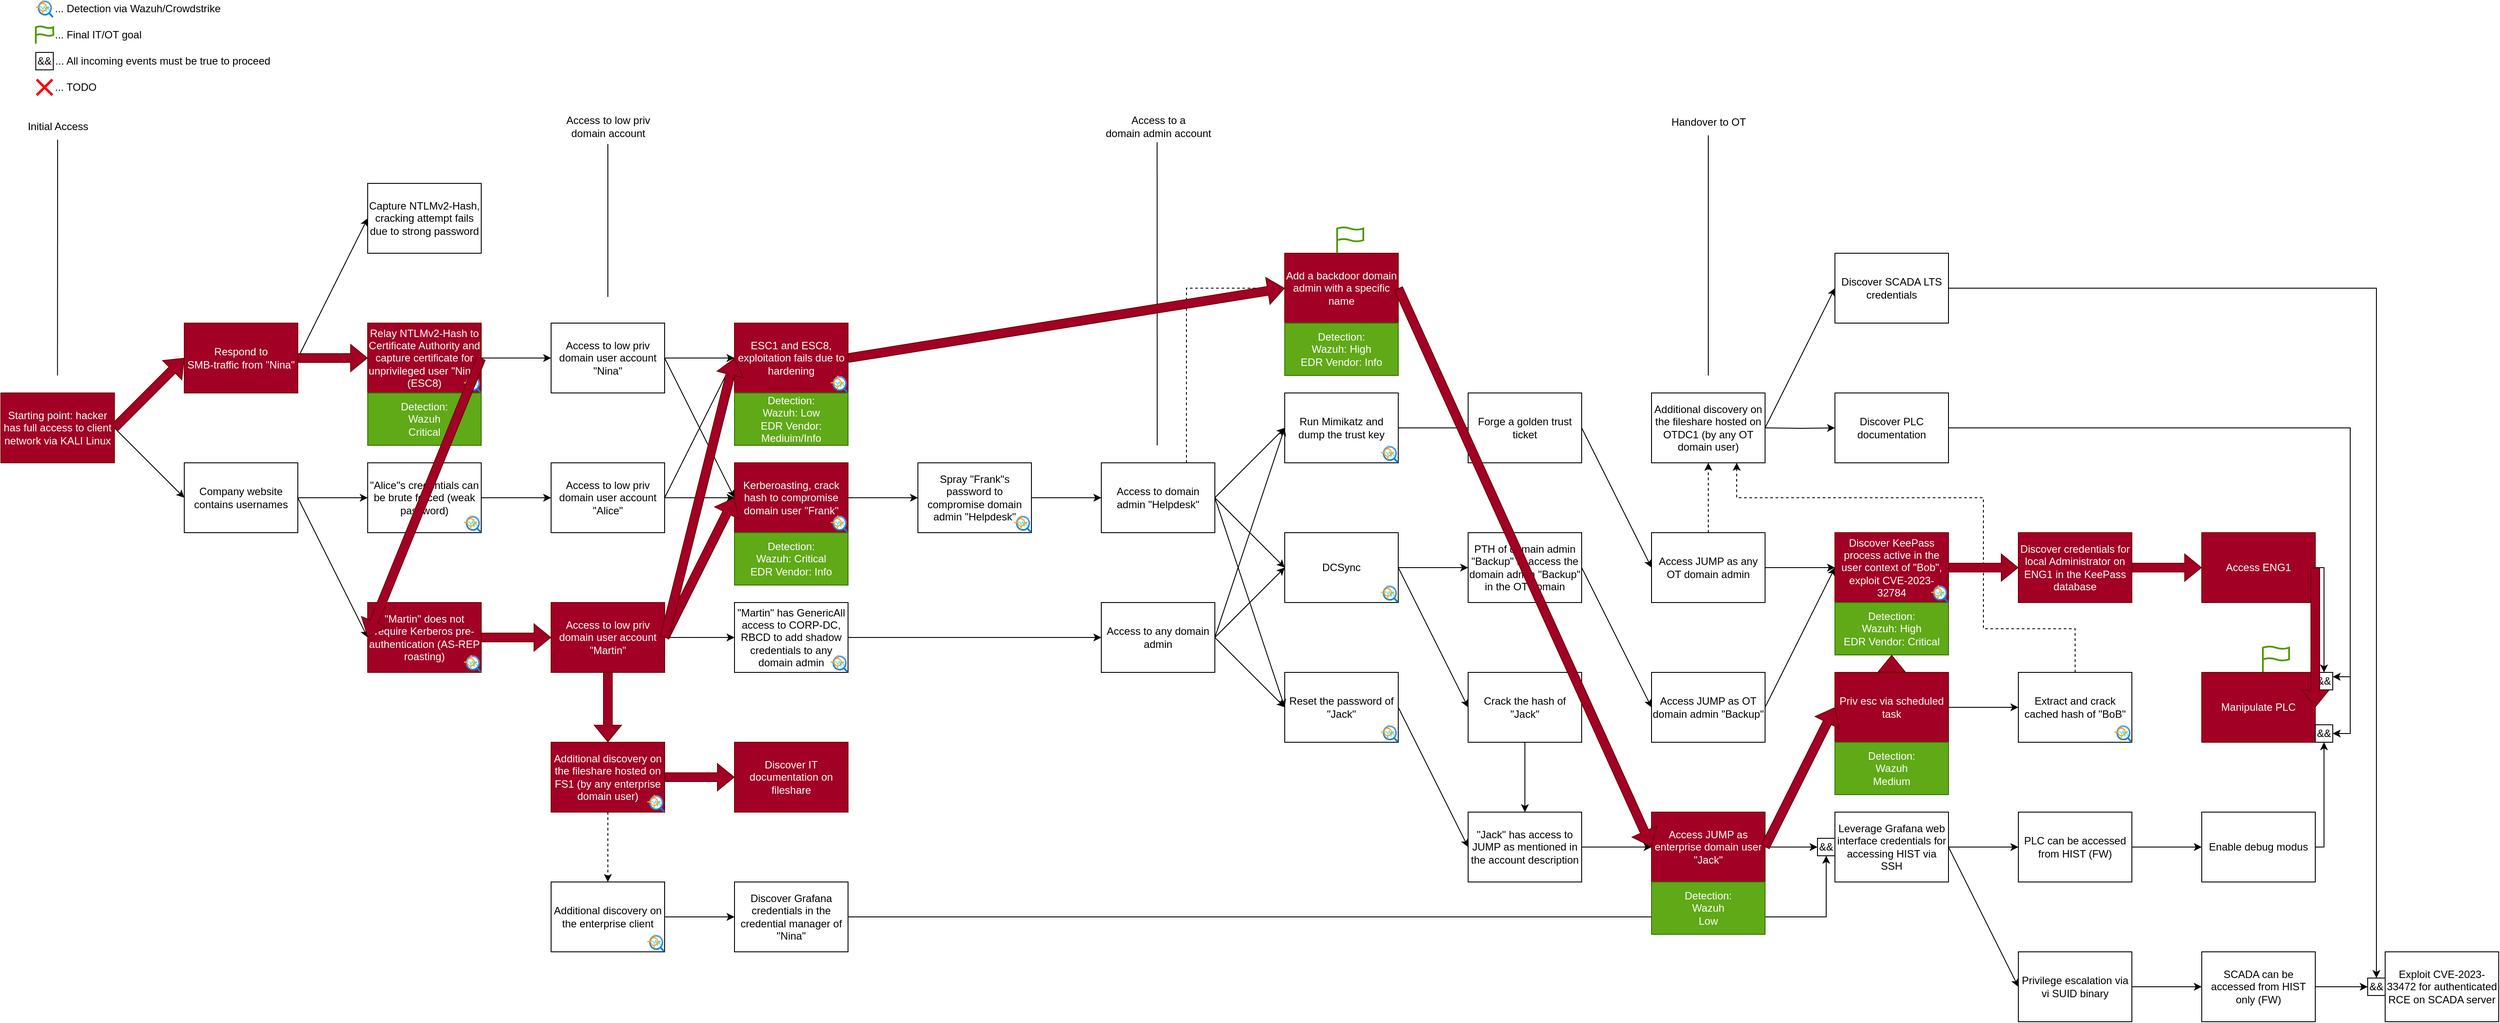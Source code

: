 <mxfile version="27.1.6">
  <diagram name="Page-1" id="JtY7PFCuWjGYH7eX_PQp">
    <mxGraphModel dx="1371" dy="1896" grid="1" gridSize="10" guides="1" tooltips="1" connect="1" arrows="1" fold="1" page="1" pageScale="1" pageWidth="850" pageHeight="1100" math="0" shadow="0">
      <root>
        <mxCell id="0" />
        <mxCell id="1" parent="0" />
        <mxCell id="Z1Lz8Go7HBzAx8jmQ4Jy-24" style="edgeStyle=orthogonalEdgeStyle;rounded=0;orthogonalLoop=1;jettySize=auto;html=1;exitX=1;exitY=0.5;exitDx=0;exitDy=0;entryX=0;entryY=0.5;entryDx=0;entryDy=0;" parent="1" source="D84TmE_rMbiOWt82x0Ym-1" target="Z1Lz8Go7HBzAx8jmQ4Jy-8" edge="1">
          <mxGeometry relative="1" as="geometry" />
        </mxCell>
        <mxCell id="D84TmE_rMbiOWt82x0Ym-1" value="Relay NTLMv2-Hash to Certificate Authority and capture certificate for unprivileged user &quot;Nina&quot; (ESC8)" style="rounded=0;whiteSpace=wrap;html=1;fillColor=#a20025;fontColor=#ffffff;strokeColor=#6F0000;" parent="1" vertex="1">
          <mxGeometry x="440" y="-690" width="130" height="80" as="geometry" />
        </mxCell>
        <mxCell id="D84TmE_rMbiOWt82x0Ym-31" style="edgeStyle=orthogonalEdgeStyle;rounded=0;orthogonalLoop=1;jettySize=auto;html=1;exitX=1;exitY=0.5;exitDx=0;exitDy=0;entryX=0;entryY=0.5;entryDx=0;entryDy=0;" parent="1" source="D84TmE_rMbiOWt82x0Ym-25" target="D84TmE_rMbiOWt82x0Ym-1" edge="1">
          <mxGeometry relative="1" as="geometry" />
        </mxCell>
        <mxCell id="D84TmE_rMbiOWt82x0Ym-54" style="rounded=0;orthogonalLoop=1;jettySize=auto;html=1;exitX=1;exitY=0.5;exitDx=0;exitDy=0;entryX=0;entryY=0.5;entryDx=0;entryDy=0;" parent="1" source="D84TmE_rMbiOWt82x0Ym-25" target="D84TmE_rMbiOWt82x0Ym-51" edge="1">
          <mxGeometry relative="1" as="geometry" />
        </mxCell>
        <mxCell id="D84TmE_rMbiOWt82x0Ym-25" value="&lt;div&gt;Respond to&lt;/div&gt;&lt;div&gt;SMB-traffic from &quot;Nina&quot;&lt;/div&gt;" style="rounded=0;whiteSpace=wrap;html=1;fillColor=#a20025;fontColor=#ffffff;strokeColor=#6F0000;" parent="1" vertex="1">
          <mxGeometry x="230" y="-690" width="130" height="80" as="geometry" />
        </mxCell>
        <mxCell id="D84TmE_rMbiOWt82x0Ym-51" value="Capture NTLMv2-Hash, cracking attempt fails due to strong password" style="rounded=0;whiteSpace=wrap;html=1;fillColor=none;" parent="1" vertex="1">
          <mxGeometry x="440" y="-850" width="130" height="80" as="geometry" />
        </mxCell>
        <mxCell id="D84TmE_rMbiOWt82x0Ym-62" style="rounded=0;orthogonalLoop=1;jettySize=auto;html=1;exitX=1;exitY=0.5;exitDx=0;exitDy=0;entryX=0;entryY=0.5;entryDx=0;entryDy=0;" parent="1" source="D84TmE_rMbiOWt82x0Ym-61" target="D84TmE_rMbiOWt82x0Ym-25" edge="1">
          <mxGeometry relative="1" as="geometry" />
        </mxCell>
        <mxCell id="Z1Lz8Go7HBzAx8jmQ4Jy-2" style="rounded=0;orthogonalLoop=1;jettySize=auto;html=1;exitX=1;exitY=0.5;exitDx=0;exitDy=0;entryX=0;entryY=0.5;entryDx=0;entryDy=0;" parent="1" source="D84TmE_rMbiOWt82x0Ym-61" target="Z1Lz8Go7HBzAx8jmQ4Jy-1" edge="1">
          <mxGeometry relative="1" as="geometry" />
        </mxCell>
        <mxCell id="D84TmE_rMbiOWt82x0Ym-61" value="Starting point: hacker has full access to client network via KALI Linux" style="rounded=0;whiteSpace=wrap;html=1;fillColor=#a20025;fontColor=#ffffff;strokeColor=#6F0000;" parent="1" vertex="1">
          <mxGeometry x="20" y="-610" width="130" height="80" as="geometry" />
        </mxCell>
        <mxCell id="D84TmE_rMbiOWt82x0Ym-65" value="... Detection via Wazuh/Crowdstrike" style="image;aspect=fixed;html=1;points=[];align=left;fontSize=12;image=img/lib/azure2/ai_machine_learning/Anomaly_Detector.svg;labelPosition=right;verticalLabelPosition=middle;verticalAlign=middle;" parent="1" vertex="1">
          <mxGeometry x="60" y="-1060" width="20" height="20" as="geometry" />
        </mxCell>
        <mxCell id="D84TmE_rMbiOWt82x0Ym-68" value="" style="image;aspect=fixed;html=1;points=[];align=center;fontSize=12;image=img/lib/azure2/ai_machine_learning/Anomaly_Detector.svg;" parent="1" vertex="1">
          <mxGeometry x="550" y="-630" width="20" height="20" as="geometry" />
        </mxCell>
        <mxCell id="Z1Lz8Go7HBzAx8jmQ4Jy-4" style="edgeStyle=orthogonalEdgeStyle;rounded=0;orthogonalLoop=1;jettySize=auto;html=1;exitX=1;exitY=0.5;exitDx=0;exitDy=0;" parent="1" source="Z1Lz8Go7HBzAx8jmQ4Jy-1" target="Z1Lz8Go7HBzAx8jmQ4Jy-3" edge="1">
          <mxGeometry relative="1" as="geometry" />
        </mxCell>
        <mxCell id="mSC2MxoGp9LhpinpzcPq-2" style="rounded=0;orthogonalLoop=1;jettySize=auto;html=1;exitX=1;exitY=0.5;exitDx=0;exitDy=0;entryX=0;entryY=0.5;entryDx=0;entryDy=0;" parent="1" source="Z1Lz8Go7HBzAx8jmQ4Jy-1" target="mSC2MxoGp9LhpinpzcPq-1" edge="1">
          <mxGeometry relative="1" as="geometry" />
        </mxCell>
        <mxCell id="Z1Lz8Go7HBzAx8jmQ4Jy-1" value="Company website contains usernames" style="rounded=0;whiteSpace=wrap;html=1;fillColor=none;" parent="1" vertex="1">
          <mxGeometry x="230" y="-530" width="130" height="80" as="geometry" />
        </mxCell>
        <mxCell id="Z1Lz8Go7HBzAx8jmQ4Jy-25" style="edgeStyle=orthogonalEdgeStyle;rounded=0;orthogonalLoop=1;jettySize=auto;html=1;exitX=1;exitY=0.5;exitDx=0;exitDy=0;entryX=0;entryY=0.5;entryDx=0;entryDy=0;" parent="1" source="Z1Lz8Go7HBzAx8jmQ4Jy-3" target="Z1Lz8Go7HBzAx8jmQ4Jy-19" edge="1">
          <mxGeometry relative="1" as="geometry" />
        </mxCell>
        <mxCell id="Z1Lz8Go7HBzAx8jmQ4Jy-3" value="&quot;Alice&quot;s credentials can be brute forced (weak password)" style="rounded=0;whiteSpace=wrap;html=1;fillColor=none;" parent="1" vertex="1">
          <mxGeometry x="440" y="-530" width="130" height="80" as="geometry" />
        </mxCell>
        <mxCell id="Z1Lz8Go7HBzAx8jmQ4Jy-7" value="" style="image;aspect=fixed;html=1;points=[];align=center;fontSize=12;image=img/lib/azure2/ai_machine_learning/Anomaly_Detector.svg;" parent="1" vertex="1">
          <mxGeometry x="550" y="-470" width="20" height="20" as="geometry" />
        </mxCell>
        <mxCell id="mSC2MxoGp9LhpinpzcPq-48" style="rounded=0;orthogonalLoop=1;jettySize=auto;html=1;exitX=1;exitY=0.5;exitDx=0;exitDy=0;entryX=0;entryY=0.5;entryDx=0;entryDy=0;" parent="1" source="Z1Lz8Go7HBzAx8jmQ4Jy-8" target="Z1Lz8Go7HBzAx8jmQ4Jy-36" edge="1">
          <mxGeometry relative="1" as="geometry" />
        </mxCell>
        <mxCell id="mSC2MxoGp9LhpinpzcPq-51" style="rounded=0;orthogonalLoop=1;jettySize=auto;html=1;exitX=1;exitY=0.5;exitDx=0;exitDy=0;entryX=0;entryY=0.5;entryDx=0;entryDy=0;" parent="1" source="Z1Lz8Go7HBzAx8jmQ4Jy-8" target="Z1Lz8Go7HBzAx8jmQ4Jy-42" edge="1">
          <mxGeometry relative="1" as="geometry" />
        </mxCell>
        <mxCell id="Z1Lz8Go7HBzAx8jmQ4Jy-8" value="&lt;div&gt;Access to low priv domain user account&lt;/div&gt;&lt;div&gt;&quot;Nina&quot;&lt;br&gt;&lt;/div&gt;" style="rounded=0;whiteSpace=wrap;html=1;fillColor=none;" parent="1" vertex="1">
          <mxGeometry x="650" y="-690" width="130" height="80" as="geometry" />
        </mxCell>
        <mxCell id="Z1Lz8Go7HBzAx8jmQ4Jy-11" value="" style="endArrow=none;html=1;rounded=0;" parent="1" target="Z1Lz8Go7HBzAx8jmQ4Jy-71" edge="1">
          <mxGeometry width="50" height="50" relative="1" as="geometry">
            <mxPoint x="84.84" y="-630" as="sourcePoint" />
            <mxPoint x="84.44" y="-880" as="targetPoint" />
          </mxGeometry>
        </mxCell>
        <mxCell id="mSC2MxoGp9LhpinpzcPq-49" style="rounded=0;orthogonalLoop=1;jettySize=auto;html=1;exitX=1;exitY=0.5;exitDx=0;exitDy=0;entryX=0;entryY=0.5;entryDx=0;entryDy=0;" parent="1" source="Z1Lz8Go7HBzAx8jmQ4Jy-19" target="Z1Lz8Go7HBzAx8jmQ4Jy-36" edge="1">
          <mxGeometry relative="1" as="geometry" />
        </mxCell>
        <mxCell id="mSC2MxoGp9LhpinpzcPq-53" style="rounded=0;orthogonalLoop=1;jettySize=auto;html=1;exitX=1;exitY=0.5;exitDx=0;exitDy=0;entryX=0;entryY=0.5;entryDx=0;entryDy=0;" parent="1" source="Z1Lz8Go7HBzAx8jmQ4Jy-19" target="Z1Lz8Go7HBzAx8jmQ4Jy-42" edge="1">
          <mxGeometry relative="1" as="geometry" />
        </mxCell>
        <mxCell id="Z1Lz8Go7HBzAx8jmQ4Jy-19" value="&lt;div&gt;Access to low priv domain user account&lt;/div&gt;&lt;div&gt;&quot;Alice&quot;&lt;br&gt;&lt;/div&gt;" style="rounded=0;whiteSpace=wrap;html=1;fillColor=none;" parent="1" vertex="1">
          <mxGeometry x="650" y="-530" width="130" height="80" as="geometry" />
        </mxCell>
        <mxCell id="mSC2MxoGp9LhpinpzcPq-30" style="edgeStyle=orthogonalEdgeStyle;rounded=0;orthogonalLoop=1;jettySize=auto;html=1;exitX=1;exitY=0.5;exitDx=0;exitDy=0;entryX=0;entryY=0.5;entryDx=0;entryDy=0;" parent="1" source="Z1Lz8Go7HBzAx8jmQ4Jy-26" target="mSC2MxoGp9LhpinpzcPq-29" edge="1">
          <mxGeometry relative="1" as="geometry" />
        </mxCell>
        <mxCell id="Z1Lz8Go7HBzAx8jmQ4Jy-26" value="&lt;div&gt;&quot;Martin&quot; has GenericAll access to CORP-DC, RBCD to add shadow credentials to any domain admin&lt;br&gt;&lt;/div&gt;" style="rounded=0;whiteSpace=wrap;html=1;fillColor=none;" parent="1" vertex="1">
          <mxGeometry x="860" y="-370" width="130" height="80" as="geometry" />
        </mxCell>
        <mxCell id="mSC2MxoGp9LhpinpzcPq-14" style="edgeStyle=orthogonalEdgeStyle;rounded=0;orthogonalLoop=1;jettySize=auto;html=1;exitX=1;exitY=0.5;exitDx=0;exitDy=0;entryX=0;entryY=0.5;entryDx=0;entryDy=0;" parent="1" source="Z1Lz8Go7HBzAx8jmQ4Jy-36" target="mSC2MxoGp9LhpinpzcPq-10" edge="1">
          <mxGeometry relative="1" as="geometry" />
        </mxCell>
        <mxCell id="Z1Lz8Go7HBzAx8jmQ4Jy-36" value="Kerberoasting, crack hash to compromise domain user &quot;Frank&quot;" style="rounded=0;whiteSpace=wrap;html=1;fillColor=#a20025;fontColor=#ffffff;strokeColor=#6F0000;" parent="1" vertex="1">
          <mxGeometry x="860" y="-530" width="130" height="80" as="geometry" />
        </mxCell>
        <mxCell id="Z1Lz8Go7HBzAx8jmQ4Jy-37" value="" style="image;aspect=fixed;html=1;points=[];align=center;fontSize=12;image=img/lib/azure2/ai_machine_learning/Anomaly_Detector.svg;" parent="1" vertex="1">
          <mxGeometry x="970" y="-470" width="20" height="20" as="geometry" />
        </mxCell>
        <mxCell id="Z1Lz8Go7HBzAx8jmQ4Jy-42" value="&lt;div&gt;ESC1 and ESC8,&lt;/div&gt;&lt;div&gt;exploitation fails due to hardening&lt;/div&gt;" style="rounded=0;whiteSpace=wrap;html=1;fillColor=#a20025;fontColor=#ffffff;strokeColor=#6F0000;" parent="1" vertex="1">
          <mxGeometry x="860" y="-690" width="130" height="80" as="geometry" />
        </mxCell>
        <mxCell id="Z1Lz8Go7HBzAx8jmQ4Jy-45" value="" style="image;aspect=fixed;html=1;points=[];align=center;fontSize=12;image=img/lib/azure2/ai_machine_learning/Anomaly_Detector.svg;" parent="1" vertex="1">
          <mxGeometry x="970" y="-630" width="20" height="20" as="geometry" />
        </mxCell>
        <mxCell id="Z1Lz8Go7HBzAx8jmQ4Jy-71" value="Initial Access" style="text;html=1;align=center;verticalAlign=middle;resizable=0;points=[];autosize=1;strokeColor=none;fillColor=none;" parent="1" vertex="1">
          <mxGeometry x="35" y="-930" width="100" height="30" as="geometry" />
        </mxCell>
        <mxCell id="Z1Lz8Go7HBzAx8jmQ4Jy-72" value="&lt;div&gt;Access to low priv&lt;/div&gt;&lt;div&gt;domain account&lt;/div&gt;" style="text;html=1;align=center;verticalAlign=middle;resizable=0;points=[];autosize=1;strokeColor=none;fillColor=none;" parent="1" vertex="1">
          <mxGeometry x="655" y="-935" width="120" height="40" as="geometry" />
        </mxCell>
        <mxCell id="Z1Lz8Go7HBzAx8jmQ4Jy-74" value="" style="endArrow=none;html=1;rounded=0;" parent="1" target="Z1Lz8Go7HBzAx8jmQ4Jy-72" edge="1">
          <mxGeometry width="50" height="50" relative="1" as="geometry">
            <mxPoint x="715" y="-720" as="sourcePoint" />
            <mxPoint x="714.6" y="-880" as="targetPoint" />
          </mxGeometry>
        </mxCell>
        <mxCell id="mSC2MxoGp9LhpinpzcPq-9" style="edgeStyle=orthogonalEdgeStyle;rounded=0;orthogonalLoop=1;jettySize=auto;html=1;exitX=1;exitY=0.5;exitDx=0;exitDy=0;" parent="1" source="mSC2MxoGp9LhpinpzcPq-1" target="mSC2MxoGp9LhpinpzcPq-8" edge="1">
          <mxGeometry relative="1" as="geometry" />
        </mxCell>
        <mxCell id="mSC2MxoGp9LhpinpzcPq-1" value="&quot;Martin&quot; does not require Kerberos pre-authentication (AS-REP roasting)" style="rounded=0;whiteSpace=wrap;html=1;fillColor=#a20025;fontColor=#ffffff;strokeColor=#6F0000;" parent="1" vertex="1">
          <mxGeometry x="440" y="-370" width="130" height="80" as="geometry" />
        </mxCell>
        <mxCell id="mSC2MxoGp9LhpinpzcPq-6" value="... TODO" style="shape=mxgraph.mockup.markup.redX;fillColor=#ff0000;html=1;shadow=0;strokeColor=none;labelPosition=right;verticalLabelPosition=middle;align=left;verticalAlign=middle;" parent="1" vertex="1">
          <mxGeometry x="60" y="-970" width="20" height="20" as="geometry" />
        </mxCell>
        <mxCell id="mSC2MxoGp9LhpinpzcPq-50" style="rounded=0;orthogonalLoop=1;jettySize=auto;html=1;exitX=1;exitY=0.5;exitDx=0;exitDy=0;entryX=0;entryY=0.5;entryDx=0;entryDy=0;" parent="1" source="mSC2MxoGp9LhpinpzcPq-8" target="Z1Lz8Go7HBzAx8jmQ4Jy-36" edge="1">
          <mxGeometry relative="1" as="geometry" />
        </mxCell>
        <mxCell id="mSC2MxoGp9LhpinpzcPq-54" style="rounded=0;orthogonalLoop=1;jettySize=auto;html=1;exitX=1;exitY=0.5;exitDx=0;exitDy=0;entryX=0;entryY=0.5;entryDx=0;entryDy=0;" parent="1" source="mSC2MxoGp9LhpinpzcPq-8" target="Z1Lz8Go7HBzAx8jmQ4Jy-42" edge="1">
          <mxGeometry relative="1" as="geometry" />
        </mxCell>
        <mxCell id="mSC2MxoGp9LhpinpzcPq-64" style="rounded=0;orthogonalLoop=1;jettySize=auto;html=1;exitX=1;exitY=0.5;exitDx=0;exitDy=0;entryX=0;entryY=0.5;entryDx=0;entryDy=0;" parent="1" source="mSC2MxoGp9LhpinpzcPq-8" target="Z1Lz8Go7HBzAx8jmQ4Jy-26" edge="1">
          <mxGeometry relative="1" as="geometry" />
        </mxCell>
        <mxCell id="mSC2MxoGp9LhpinpzcPq-70" style="edgeStyle=orthogonalEdgeStyle;rounded=0;orthogonalLoop=1;jettySize=auto;html=1;exitX=0.5;exitY=1;exitDx=0;exitDy=0;entryX=0.5;entryY=0;entryDx=0;entryDy=0;dashed=1;" parent="1" source="mSC2MxoGp9LhpinpzcPq-8" target="mSC2MxoGp9LhpinpzcPq-67" edge="1">
          <mxGeometry relative="1" as="geometry" />
        </mxCell>
        <mxCell id="mSC2MxoGp9LhpinpzcPq-8" value="&lt;div&gt;Access to low priv domain user account&lt;/div&gt;&lt;div&gt;&quot;Martin&quot;&lt;br&gt;&lt;/div&gt;" style="rounded=0;whiteSpace=wrap;html=1;fillColor=#a20025;fontColor=#ffffff;strokeColor=#6F0000;" parent="1" vertex="1">
          <mxGeometry x="650" y="-370" width="130" height="80" as="geometry" />
        </mxCell>
        <mxCell id="mSC2MxoGp9LhpinpzcPq-139" style="edgeStyle=orthogonalEdgeStyle;rounded=0;orthogonalLoop=1;jettySize=auto;html=1;exitX=1;exitY=0.5;exitDx=0;exitDy=0;entryX=0;entryY=0.5;entryDx=0;entryDy=0;" parent="1" source="mSC2MxoGp9LhpinpzcPq-10" target="mSC2MxoGp9LhpinpzcPq-23" edge="1">
          <mxGeometry relative="1" as="geometry" />
        </mxCell>
        <mxCell id="mSC2MxoGp9LhpinpzcPq-10" value="Spray &quot;Frank&quot;s password to compromise domain admin &quot;Helpdesk&quot;" style="rounded=0;whiteSpace=wrap;html=1;fillColor=none;" parent="1" vertex="1">
          <mxGeometry x="1070" y="-530" width="130" height="80" as="geometry" />
        </mxCell>
        <mxCell id="mSC2MxoGp9LhpinpzcPq-19" value="" style="image;aspect=fixed;html=1;points=[];align=center;fontSize=12;image=img/lib/azure2/ai_machine_learning/Anomaly_Detector.svg;" parent="1" vertex="1">
          <mxGeometry x="550" y="-310" width="20" height="20" as="geometry" />
        </mxCell>
        <mxCell id="mSC2MxoGp9LhpinpzcPq-78" style="rounded=0;orthogonalLoop=1;jettySize=auto;html=1;exitX=1;exitY=0.5;exitDx=0;exitDy=0;entryX=0;entryY=0.5;entryDx=0;entryDy=0;" parent="1" source="mSC2MxoGp9LhpinpzcPq-23" target="mSC2MxoGp9LhpinpzcPq-74" edge="1">
          <mxGeometry relative="1" as="geometry" />
        </mxCell>
        <mxCell id="mSC2MxoGp9LhpinpzcPq-84" style="rounded=0;orthogonalLoop=1;jettySize=auto;html=1;exitX=1;exitY=0.5;exitDx=0;exitDy=0;entryX=0;entryY=0.5;entryDx=0;entryDy=0;" parent="1" source="mSC2MxoGp9LhpinpzcPq-23" target="mSC2MxoGp9LhpinpzcPq-82" edge="1">
          <mxGeometry relative="1" as="geometry" />
        </mxCell>
        <mxCell id="hMp5thGQvHkygzWlozYT-9" style="rounded=0;orthogonalLoop=1;jettySize=auto;html=1;exitX=1;exitY=0.5;exitDx=0;exitDy=0;entryX=0;entryY=0.5;entryDx=0;entryDy=0;" parent="1" source="mSC2MxoGp9LhpinpzcPq-23" target="hMp5thGQvHkygzWlozYT-6" edge="1">
          <mxGeometry relative="1" as="geometry" />
        </mxCell>
        <mxCell id="hMp5thGQvHkygzWlozYT-17" style="edgeStyle=orthogonalEdgeStyle;rounded=0;orthogonalLoop=1;jettySize=auto;html=1;exitX=0.75;exitY=0;exitDx=0;exitDy=0;entryX=0;entryY=0.5;entryDx=0;entryDy=0;dashed=1;" parent="1" source="mSC2MxoGp9LhpinpzcPq-23" target="hMp5thGQvHkygzWlozYT-15" edge="1">
          <mxGeometry relative="1" as="geometry" />
        </mxCell>
        <mxCell id="mSC2MxoGp9LhpinpzcPq-23" value="Access to domain admin &quot;Helpdesk&quot;" style="rounded=0;whiteSpace=wrap;html=1;fillColor=none;" parent="1" vertex="1">
          <mxGeometry x="1280" y="-530" width="130" height="80" as="geometry" />
        </mxCell>
        <mxCell id="mSC2MxoGp9LhpinpzcPq-81" style="rounded=0;orthogonalLoop=1;jettySize=auto;html=1;exitX=1;exitY=0.5;exitDx=0;exitDy=0;entryX=0;entryY=0.5;entryDx=0;entryDy=0;" parent="1" source="mSC2MxoGp9LhpinpzcPq-29" target="mSC2MxoGp9LhpinpzcPq-74" edge="1">
          <mxGeometry relative="1" as="geometry" />
        </mxCell>
        <mxCell id="mSC2MxoGp9LhpinpzcPq-85" style="rounded=0;orthogonalLoop=1;jettySize=auto;html=1;exitX=1;exitY=0.5;exitDx=0;exitDy=0;entryX=0;entryY=0.5;entryDx=0;entryDy=0;" parent="1" source="mSC2MxoGp9LhpinpzcPq-29" target="mSC2MxoGp9LhpinpzcPq-82" edge="1">
          <mxGeometry relative="1" as="geometry" />
        </mxCell>
        <mxCell id="hMp5thGQvHkygzWlozYT-8" style="rounded=0;orthogonalLoop=1;jettySize=auto;html=1;exitX=1;exitY=0.5;exitDx=0;exitDy=0;entryX=0;entryY=0.5;entryDx=0;entryDy=0;" parent="1" source="mSC2MxoGp9LhpinpzcPq-29" target="hMp5thGQvHkygzWlozYT-6" edge="1">
          <mxGeometry relative="1" as="geometry" />
        </mxCell>
        <mxCell id="mSC2MxoGp9LhpinpzcPq-29" value="Access to any domain admin" style="rounded=0;whiteSpace=wrap;html=1;fillColor=none;" parent="1" vertex="1">
          <mxGeometry x="1280" y="-370" width="130" height="80" as="geometry" />
        </mxCell>
        <mxCell id="mSC2MxoGp9LhpinpzcPq-31" value="&lt;div&gt;Access to a&lt;/div&gt;&lt;div&gt;domain admin account&lt;/div&gt;" style="text;html=1;align=center;verticalAlign=middle;resizable=0;points=[];autosize=1;strokeColor=none;fillColor=none;" parent="1" vertex="1">
          <mxGeometry x="1275" y="-935" width="140" height="40" as="geometry" />
        </mxCell>
        <mxCell id="mSC2MxoGp9LhpinpzcPq-32" value="" style="endArrow=none;html=1;rounded=0;entryX=0.492;entryY=0.946;entryDx=0;entryDy=0;entryPerimeter=0;" parent="1" target="mSC2MxoGp9LhpinpzcPq-31" edge="1">
          <mxGeometry width="50" height="50" relative="1" as="geometry">
            <mxPoint x="1344" y="-550" as="sourcePoint" />
            <mxPoint x="1344.6" y="-865" as="targetPoint" />
          </mxGeometry>
        </mxCell>
        <mxCell id="mSC2MxoGp9LhpinpzcPq-39" value="Discover IT documentation on fileshare" style="rounded=0;whiteSpace=wrap;html=1;fillColor=#a20025;fontColor=#ffffff;strokeColor=#6F0000;" parent="1" vertex="1">
          <mxGeometry x="860" y="-210" width="130" height="80" as="geometry" />
        </mxCell>
        <mxCell id="mSC2MxoGp9LhpinpzcPq-147" style="rounded=0;orthogonalLoop=1;jettySize=auto;html=1;exitX=1;exitY=0.5;exitDx=0;exitDy=0;entryX=0;entryY=0.5;entryDx=0;entryDy=0;" parent="1" source="mSC2MxoGp9LhpinpzcPq-67" target="mSC2MxoGp9LhpinpzcPq-39" edge="1">
          <mxGeometry relative="1" as="geometry" />
        </mxCell>
        <mxCell id="BWPq71a4Ht5vCcKjZ0YK-4" style="edgeStyle=orthogonalEdgeStyle;rounded=0;orthogonalLoop=1;jettySize=auto;html=1;exitX=0.5;exitY=1;exitDx=0;exitDy=0;entryX=0.5;entryY=0;entryDx=0;entryDy=0;dashed=1;" parent="1" source="mSC2MxoGp9LhpinpzcPq-67" target="BWPq71a4Ht5vCcKjZ0YK-2" edge="1">
          <mxGeometry relative="1" as="geometry" />
        </mxCell>
        <mxCell id="mSC2MxoGp9LhpinpzcPq-67" value="Additional discovery on the fileshare hosted on FS1 (by any enterprise domain user)" style="rounded=0;whiteSpace=wrap;html=1;fillColor=#a20025;fontColor=#ffffff;strokeColor=#6F0000;" parent="1" vertex="1">
          <mxGeometry x="650" y="-210" width="130" height="80" as="geometry" />
        </mxCell>
        <mxCell id="mSC2MxoGp9LhpinpzcPq-87" style="rounded=0;orthogonalLoop=1;jettySize=auto;html=1;exitX=1;exitY=0.5;exitDx=0;exitDy=0;entryX=0;entryY=0.5;entryDx=0;entryDy=0;" parent="1" source="mSC2MxoGp9LhpinpzcPq-74" target="mSC2MxoGp9LhpinpzcPq-86" edge="1">
          <mxGeometry relative="1" as="geometry" />
        </mxCell>
        <mxCell id="qUbnXrWqhDtKxV-uBRoz-9" style="rounded=0;orthogonalLoop=1;jettySize=auto;html=1;exitX=1;exitY=0.5;exitDx=0;exitDy=0;entryX=0;entryY=0.5;entryDx=0;entryDy=0;" parent="1" source="mSC2MxoGp9LhpinpzcPq-74" target="mSC2MxoGp9LhpinpzcPq-75" edge="1">
          <mxGeometry relative="1" as="geometry" />
        </mxCell>
        <mxCell id="mSC2MxoGp9LhpinpzcPq-74" value="DCSync" style="rounded=0;whiteSpace=wrap;html=1;fillColor=none;" parent="1" vertex="1">
          <mxGeometry x="1490" y="-450" width="130" height="80" as="geometry" />
        </mxCell>
        <mxCell id="MbkOXQBuggr2-LnzlaLT-41" style="edgeStyle=orthogonalEdgeStyle;rounded=0;orthogonalLoop=1;jettySize=auto;html=1;exitX=0.5;exitY=1;exitDx=0;exitDy=0;" parent="1" source="mSC2MxoGp9LhpinpzcPq-75" target="mSC2MxoGp9LhpinpzcPq-96" edge="1">
          <mxGeometry relative="1" as="geometry" />
        </mxCell>
        <mxCell id="mSC2MxoGp9LhpinpzcPq-75" value="Crack the hash of &quot;Jack&quot;" style="rounded=0;whiteSpace=wrap;html=1;fillColor=none;" parent="1" vertex="1">
          <mxGeometry x="1700" y="-290" width="130" height="80" as="geometry" />
        </mxCell>
        <mxCell id="qUbnXrWqhDtKxV-uBRoz-36" style="rounded=0;orthogonalLoop=1;jettySize=auto;html=1;exitX=1;exitY=0.5;exitDx=0;exitDy=0;entryX=0;entryY=0.5;entryDx=0;entryDy=0;" parent="1" source="mSC2MxoGp9LhpinpzcPq-82" target="mSC2MxoGp9LhpinpzcPq-96" edge="1">
          <mxGeometry relative="1" as="geometry" />
        </mxCell>
        <mxCell id="mSC2MxoGp9LhpinpzcPq-82" value="Reset the password of &quot;Jack&quot;" style="rounded=0;whiteSpace=wrap;html=1;fillColor=none;" parent="1" vertex="1">
          <mxGeometry x="1490" y="-290" width="130" height="80" as="geometry" />
        </mxCell>
        <mxCell id="qUbnXrWqhDtKxV-uBRoz-46" style="rounded=0;orthogonalLoop=1;jettySize=auto;html=1;exitX=1;exitY=0.5;exitDx=0;exitDy=0;entryX=0;entryY=0.5;entryDx=0;entryDy=0;" parent="1" source="mSC2MxoGp9LhpinpzcPq-86" target="mSC2MxoGp9LhpinpzcPq-101" edge="1">
          <mxGeometry relative="1" as="geometry" />
        </mxCell>
        <mxCell id="mSC2MxoGp9LhpinpzcPq-86" value="PTH of domain admin &quot;Backup&quot; to access the domain admin &quot;Backup&quot; in the OT domain" style="rounded=0;whiteSpace=wrap;html=1;fillColor=none;" parent="1" vertex="1">
          <mxGeometry x="1700" y="-450" width="130" height="80" as="geometry" />
        </mxCell>
        <mxCell id="mSC2MxoGp9LhpinpzcPq-88" value="" style="image;aspect=fixed;html=1;points=[];align=center;fontSize=12;image=img/lib/azure2/ai_machine_learning/Anomaly_Detector.svg;" parent="1" vertex="1">
          <mxGeometry x="760" y="-150" width="20" height="20" as="geometry" />
        </mxCell>
        <mxCell id="mSC2MxoGp9LhpinpzcPq-89" value="" style="endArrow=none;html=1;rounded=0;" parent="1" target="mSC2MxoGp9LhpinpzcPq-100" edge="1">
          <mxGeometry width="50" height="50" relative="1" as="geometry">
            <mxPoint x="1975" y="-630" as="sourcePoint" />
            <mxPoint x="1974" y="-863" as="targetPoint" />
          </mxGeometry>
        </mxCell>
        <mxCell id="qUbnXrWqhDtKxV-uBRoz-40" style="rounded=0;orthogonalLoop=1;jettySize=auto;html=1;exitX=1;exitY=0.5;exitDx=0;exitDy=0;entryX=0;entryY=0.5;entryDx=0;entryDy=0;" parent="1" source="mSC2MxoGp9LhpinpzcPq-96" target="mSC2MxoGp9LhpinpzcPq-102" edge="1">
          <mxGeometry relative="1" as="geometry" />
        </mxCell>
        <mxCell id="mSC2MxoGp9LhpinpzcPq-96" value="&quot;Jack&quot; has access to JUMP as mentioned in the account description" style="rounded=0;whiteSpace=wrap;html=1;fillColor=none;" parent="1" vertex="1">
          <mxGeometry x="1700" y="-130" width="130" height="80" as="geometry" />
        </mxCell>
        <mxCell id="mSC2MxoGp9LhpinpzcPq-100" value="Handover to OT" style="text;html=1;align=center;verticalAlign=middle;resizable=0;points=[];autosize=1;strokeColor=none;fillColor=none;" parent="1" vertex="1">
          <mxGeometry x="1920" y="-935" width="110" height="30" as="geometry" />
        </mxCell>
        <mxCell id="qUbnXrWqhDtKxV-uBRoz-45" style="rounded=0;orthogonalLoop=1;jettySize=auto;html=1;exitX=1;exitY=0.5;exitDx=0;exitDy=0;entryX=0;entryY=0.5;entryDx=0;entryDy=0;" parent="1" source="mSC2MxoGp9LhpinpzcPq-101" target="mSC2MxoGp9LhpinpzcPq-108" edge="1">
          <mxGeometry relative="1" as="geometry" />
        </mxCell>
        <mxCell id="mSC2MxoGp9LhpinpzcPq-101" value="Access JUMP as OT domain admin &quot;Backup&quot;" style="rounded=0;whiteSpace=wrap;html=1;fillColor=none;" parent="1" vertex="1">
          <mxGeometry x="1910" y="-290" width="130" height="80" as="geometry" />
        </mxCell>
        <mxCell id="qUbnXrWqhDtKxV-uBRoz-1" style="rounded=0;orthogonalLoop=1;jettySize=auto;html=1;exitX=1;exitY=0.5;exitDx=0;exitDy=0;entryX=0;entryY=0.5;entryDx=0;entryDy=0;" parent="1" source="mSC2MxoGp9LhpinpzcPq-102" target="mSC2MxoGp9LhpinpzcPq-188" edge="1">
          <mxGeometry relative="1" as="geometry" />
        </mxCell>
        <mxCell id="MbkOXQBuggr2-LnzlaLT-44" style="edgeStyle=orthogonalEdgeStyle;rounded=0;orthogonalLoop=1;jettySize=auto;html=1;exitX=1;exitY=0.5;exitDx=0;exitDy=0;entryX=0;entryY=0.5;entryDx=0;entryDy=0;" parent="1" source="mSC2MxoGp9LhpinpzcPq-102" target="MbkOXQBuggr2-LnzlaLT-43" edge="1">
          <mxGeometry relative="1" as="geometry" />
        </mxCell>
        <mxCell id="mSC2MxoGp9LhpinpzcPq-102" value="Access JUMP as enterprise domain user &quot;Jack&quot;" style="rounded=0;whiteSpace=wrap;html=1;fillColor=#a20025;fontColor=#ffffff;strokeColor=#6F0000;" parent="1" vertex="1">
          <mxGeometry x="1910" y="-130" width="130" height="80" as="geometry" />
        </mxCell>
        <mxCell id="mSC2MxoGp9LhpinpzcPq-153" style="rounded=0;orthogonalLoop=1;jettySize=auto;html=1;exitX=1;exitY=0.5;exitDx=0;exitDy=0;entryX=0;entryY=0.5;entryDx=0;entryDy=0;" parent="1" source="mSC2MxoGp9LhpinpzcPq-108" target="mSC2MxoGp9LhpinpzcPq-141" edge="1">
          <mxGeometry relative="1" as="geometry" />
        </mxCell>
        <mxCell id="mSC2MxoGp9LhpinpzcPq-108" value="Discover KeePass process active in the user context of &quot;Bob&quot;, exploit CVE-2023-32784" style="rounded=0;whiteSpace=wrap;html=1;fillColor=#a20025;fontColor=#ffffff;strokeColor=#6F0000;" parent="1" vertex="1">
          <mxGeometry x="2120" y="-450" width="130" height="80" as="geometry" />
        </mxCell>
        <mxCell id="A97Dwx9yJ_ya-iUQLe3B-19" style="edgeStyle=orthogonalEdgeStyle;rounded=0;orthogonalLoop=1;jettySize=auto;html=1;exitX=1;exitY=0.5;exitDx=0;exitDy=0;entryX=0;entryY=0.5;entryDx=0;entryDy=0;" parent="1" source="mSC2MxoGp9LhpinpzcPq-115" target="A97Dwx9yJ_ya-iUQLe3B-3" edge="1">
          <mxGeometry relative="1" as="geometry" />
        </mxCell>
        <mxCell id="A97Dwx9yJ_ya-iUQLe3B-22" style="rounded=0;orthogonalLoop=1;jettySize=auto;html=1;exitX=1;exitY=0.5;exitDx=0;exitDy=0;entryX=0;entryY=0.5;entryDx=0;entryDy=0;" parent="1" source="mSC2MxoGp9LhpinpzcPq-115" target="mSC2MxoGp9LhpinpzcPq-122" edge="1">
          <mxGeometry relative="1" as="geometry" />
        </mxCell>
        <mxCell id="mSC2MxoGp9LhpinpzcPq-115" value="Leverage Grafana web interface credentials for accessing HIST via SSH" style="rounded=0;whiteSpace=wrap;html=1;fillColor=none;" parent="1" vertex="1">
          <mxGeometry x="2120" y="-130" width="130" height="80" as="geometry" />
        </mxCell>
        <mxCell id="M34mv4KPkFiFY2YMgsvM-11" style="edgeStyle=orthogonalEdgeStyle;rounded=0;orthogonalLoop=1;jettySize=auto;html=1;exitX=1;exitY=0.5;exitDx=0;exitDy=0;entryX=0;entryY=0.5;entryDx=0;entryDy=0;" parent="1" source="mSC2MxoGp9LhpinpzcPq-122" target="M34mv4KPkFiFY2YMgsvM-9" edge="1">
          <mxGeometry relative="1" as="geometry" />
        </mxCell>
        <mxCell id="mSC2MxoGp9LhpinpzcPq-122" value="Privilege escalation via vi SUID binary" style="rounded=0;whiteSpace=wrap;html=1;fillColor=none;" parent="1" vertex="1">
          <mxGeometry x="2330" y="30" width="130" height="80" as="geometry" />
        </mxCell>
        <mxCell id="mSC2MxoGp9LhpinpzcPq-129" value="... Final IT/OT goal" style="verticalLabelPosition=middle;align=left;labelBackgroundColor=#ffffff;verticalAlign=middle;strokeWidth=2;strokeColor=#4D9900;shadow=0;dashed=0;shape=mxgraph.ios7.icons.flag;labelPosition=right;html=1;" parent="1" vertex="1">
          <mxGeometry x="60" y="-1030" width="20" height="20" as="geometry" />
        </mxCell>
        <mxCell id="A97Dwx9yJ_ya-iUQLe3B-26" style="edgeStyle=orthogonalEdgeStyle;rounded=0;orthogonalLoop=1;jettySize=auto;html=1;exitX=1;exitY=0.5;exitDx=0;exitDy=0;" parent="1" source="mSC2MxoGp9LhpinpzcPq-141" target="M34mv4KPkFiFY2YMgsvM-12" edge="1">
          <mxGeometry relative="1" as="geometry" />
        </mxCell>
        <mxCell id="mSC2MxoGp9LhpinpzcPq-141" value="Discover credentials for local Administrator on ENG1 in the KeePass database" style="rounded=0;whiteSpace=wrap;html=1;fillColor=#a20025;fontColor=#ffffff;strokeColor=#6F0000;" parent="1" vertex="1">
          <mxGeometry x="2330" y="-450" width="130" height="80" as="geometry" />
        </mxCell>
        <mxCell id="mSC2MxoGp9LhpinpzcPq-170" value="Exploit CVE-2023-33472 for authenticated RCE on SCADA server" style="rounded=0;whiteSpace=wrap;html=1;fillColor=none;" parent="1" vertex="1">
          <mxGeometry x="2750" y="30" width="130" height="80" as="geometry" />
        </mxCell>
        <mxCell id="qUbnXrWqhDtKxV-uBRoz-26" style="rounded=0;orthogonalLoop=1;jettySize=auto;html=1;exitX=1;exitY=0.5;exitDx=0;exitDy=0;entryX=0;entryY=0.5;entryDx=0;entryDy=0;" parent="1" source="mSC2MxoGp9LhpinpzcPq-188" target="qUbnXrWqhDtKxV-uBRoz-3" edge="1">
          <mxGeometry relative="1" as="geometry" />
        </mxCell>
        <mxCell id="MbkOXQBuggr2-LnzlaLT-27" style="edgeStyle=orthogonalEdgeStyle;rounded=0;orthogonalLoop=1;jettySize=auto;html=1;exitX=0.5;exitY=0;exitDx=0;exitDy=0;entryX=0.5;entryY=1;entryDx=0;entryDy=0;" parent="1" source="mSC2MxoGp9LhpinpzcPq-188" target="mSC2MxoGp9LhpinpzcPq-108" edge="1">
          <mxGeometry relative="1" as="geometry" />
        </mxCell>
        <mxCell id="mSC2MxoGp9LhpinpzcPq-188" value="Priv esc via scheduled task" style="rounded=0;whiteSpace=wrap;html=1;fillColor=#a20025;fontColor=#ffffff;strokeColor=#6F0000;" parent="1" vertex="1">
          <mxGeometry x="2120" y="-290" width="130" height="80" as="geometry" />
        </mxCell>
        <mxCell id="mSC2MxoGp9LhpinpzcPq-203" value="" style="image;aspect=fixed;html=1;points=[];align=center;fontSize=12;image=img/lib/azure2/ai_machine_learning/Anomaly_Detector.svg;" parent="1" vertex="1">
          <mxGeometry x="1180" y="-470" width="20" height="20" as="geometry" />
        </mxCell>
        <mxCell id="A97Dwx9yJ_ya-iUQLe3B-2" style="edgeStyle=orthogonalEdgeStyle;rounded=0;orthogonalLoop=1;jettySize=auto;html=1;exitX=0.5;exitY=0;exitDx=0;exitDy=0;entryX=0.75;entryY=1;entryDx=0;entryDy=0;dashed=1;" parent="1" source="qUbnXrWqhDtKxV-uBRoz-3" target="MbkOXQBuggr2-LnzlaLT-4" edge="1">
          <mxGeometry relative="1" as="geometry">
            <Array as="points">
              <mxPoint x="2395" y="-340" />
              <mxPoint x="2290" y="-340" />
              <mxPoint x="2290" y="-490" />
              <mxPoint x="2008" y="-490" />
            </Array>
          </mxGeometry>
        </mxCell>
        <mxCell id="qUbnXrWqhDtKxV-uBRoz-3" value="Extract and crack cached hash of &quot;BoB&quot;" style="rounded=0;whiteSpace=wrap;html=1;fillColor=none;" parent="1" vertex="1">
          <mxGeometry x="2330" y="-290" width="130" height="80" as="geometry" />
        </mxCell>
        <mxCell id="M34mv4KPkFiFY2YMgsvM-1" value="" style="image;aspect=fixed;html=1;points=[];align=center;fontSize=12;image=img/lib/azure2/ai_machine_learning/Anomaly_Detector.svg;" parent="1" vertex="1">
          <mxGeometry x="970" y="-310" width="20" height="20" as="geometry" />
        </mxCell>
        <mxCell id="M34mv4KPkFiFY2YMgsvM-2" value="" style="image;aspect=fixed;html=1;points=[];align=center;fontSize=12;image=img/lib/azure2/ai_machine_learning/Anomaly_Detector.svg;" parent="1" vertex="1">
          <mxGeometry x="1600" y="-230" width="20" height="20" as="geometry" />
        </mxCell>
        <mxCell id="M34mv4KPkFiFY2YMgsvM-3" value="" style="image;aspect=fixed;html=1;points=[];align=center;fontSize=12;image=img/lib/azure2/ai_machine_learning/Anomaly_Detector.svg;" parent="1" vertex="1">
          <mxGeometry x="1600" y="-390" width="20" height="20" as="geometry" />
        </mxCell>
        <mxCell id="MbkOXQBuggr2-LnzlaLT-47" style="edgeStyle=orthogonalEdgeStyle;rounded=0;orthogonalLoop=1;jettySize=auto;html=1;exitX=1;exitY=0.5;exitDx=0;exitDy=0;" parent="1" source="M34mv4KPkFiFY2YMgsvM-9" target="MbkOXQBuggr2-LnzlaLT-46" edge="1">
          <mxGeometry relative="1" as="geometry" />
        </mxCell>
        <mxCell id="M34mv4KPkFiFY2YMgsvM-9" value="SCADA can be accessed from HIST only (FW)" style="rounded=0;whiteSpace=wrap;html=1;fillColor=none;" parent="1" vertex="1">
          <mxGeometry x="2540" y="30" width="130" height="80" as="geometry" />
        </mxCell>
        <mxCell id="A97Dwx9yJ_ya-iUQLe3B-35" style="edgeStyle=orthogonalEdgeStyle;rounded=0;orthogonalLoop=1;jettySize=auto;html=1;exitX=1;exitY=0.5;exitDx=0;exitDy=0;entryX=0.5;entryY=0;entryDx=0;entryDy=0;" parent="1" source="M34mv4KPkFiFY2YMgsvM-12" target="A97Dwx9yJ_ya-iUQLe3B-27" edge="1">
          <mxGeometry relative="1" as="geometry">
            <Array as="points">
              <mxPoint x="2680" y="-410" />
            </Array>
          </mxGeometry>
        </mxCell>
        <mxCell id="M34mv4KPkFiFY2YMgsvM-12" value="Access ENG1" style="rounded=0;whiteSpace=wrap;html=1;fillColor=#a20025;fontColor=#ffffff;strokeColor=#6F0000;" parent="1" vertex="1">
          <mxGeometry x="2540" y="-450" width="130" height="80" as="geometry" />
        </mxCell>
        <mxCell id="hMp5thGQvHkygzWlozYT-4" style="rounded=0;orthogonalLoop=1;jettySize=auto;html=1;exitX=1;exitY=0.5;exitDx=0;exitDy=0;entryX=0;entryY=0.5;entryDx=0;entryDy=0;" parent="1" source="hMp5thGQvHkygzWlozYT-1" target="hMp5thGQvHkygzWlozYT-2" edge="1">
          <mxGeometry relative="1" as="geometry" />
        </mxCell>
        <mxCell id="hMp5thGQvHkygzWlozYT-1" value="Forge a golden trust ticket" style="rounded=0;whiteSpace=wrap;html=1;fillColor=none;" parent="1" vertex="1">
          <mxGeometry x="1700" y="-610" width="130" height="80" as="geometry" />
        </mxCell>
        <mxCell id="hMp5thGQvHkygzWlozYT-5" style="rounded=0;orthogonalLoop=1;jettySize=auto;html=1;exitX=1;exitY=0.5;exitDx=0;exitDy=0;entryX=0;entryY=0.5;entryDx=0;entryDy=0;" parent="1" source="hMp5thGQvHkygzWlozYT-2" target="mSC2MxoGp9LhpinpzcPq-108" edge="1">
          <mxGeometry relative="1" as="geometry" />
        </mxCell>
        <mxCell id="MbkOXQBuggr2-LnzlaLT-32" style="edgeStyle=orthogonalEdgeStyle;rounded=0;orthogonalLoop=1;jettySize=auto;html=1;exitX=0.5;exitY=0;exitDx=0;exitDy=0;entryX=0.5;entryY=1;entryDx=0;entryDy=0;dashed=1;" parent="1" source="hMp5thGQvHkygzWlozYT-2" edge="1">
          <mxGeometry relative="1" as="geometry">
            <mxPoint x="1975" y="-530" as="targetPoint" />
          </mxGeometry>
        </mxCell>
        <mxCell id="hMp5thGQvHkygzWlozYT-2" value="Access JUMP as any OT domain admin" style="rounded=0;whiteSpace=wrap;html=1;fillColor=none;" parent="1" vertex="1">
          <mxGeometry x="1910" y="-450" width="130" height="80" as="geometry" />
        </mxCell>
        <mxCell id="hMp5thGQvHkygzWlozYT-10" style="rounded=0;orthogonalLoop=1;jettySize=auto;html=1;exitX=1;exitY=0.5;exitDx=0;exitDy=0;entryX=0;entryY=0.5;entryDx=0;entryDy=0;" parent="1" source="hMp5thGQvHkygzWlozYT-6" target="hMp5thGQvHkygzWlozYT-1" edge="1">
          <mxGeometry relative="1" as="geometry" />
        </mxCell>
        <mxCell id="hMp5thGQvHkygzWlozYT-6" value="Run Mimikatz and dump the trust key" style="rounded=0;whiteSpace=wrap;html=1;fillColor=none;" parent="1" vertex="1">
          <mxGeometry x="1490" y="-610" width="130" height="80" as="geometry" />
        </mxCell>
        <mxCell id="hMp5thGQvHkygzWlozYT-7" value="" style="image;aspect=fixed;html=1;points=[];align=center;fontSize=12;image=img/lib/azure2/ai_machine_learning/Anomaly_Detector.svg;" parent="1" vertex="1">
          <mxGeometry x="1600" y="-550" width="20" height="20" as="geometry" />
        </mxCell>
        <mxCell id="hMp5thGQvHkygzWlozYT-12" value="" style="verticalLabelPosition=middle;align=left;labelBackgroundColor=#ffffff;verticalAlign=middle;strokeWidth=2;strokeColor=#4D9900;shadow=0;dashed=0;shape=mxgraph.ios7.icons.flag;labelPosition=right;html=1;" parent="1" vertex="1">
          <mxGeometry x="2610" y="-320" width="30" height="30" as="geometry" />
        </mxCell>
        <mxCell id="hMp5thGQvHkygzWlozYT-15" value="Add a backdoor domain admin with a specific name" style="rounded=0;whiteSpace=wrap;html=1;fillColor=#a20025;fontColor=#ffffff;strokeColor=#6F0000;" parent="1" vertex="1">
          <mxGeometry x="1490" y="-770" width="130" height="80" as="geometry" />
        </mxCell>
        <mxCell id="hMp5thGQvHkygzWlozYT-16" value="" style="verticalLabelPosition=middle;align=left;labelBackgroundColor=#ffffff;verticalAlign=middle;strokeWidth=2;strokeColor=#4D9900;shadow=0;dashed=0;shape=mxgraph.ios7.icons.flag;labelPosition=right;html=1;" parent="1" vertex="1">
          <mxGeometry x="1550" y="-800" width="30" height="30" as="geometry" />
        </mxCell>
        <mxCell id="BWPq71a4Ht5vCcKjZ0YK-7" style="edgeStyle=orthogonalEdgeStyle;rounded=0;orthogonalLoop=1;jettySize=auto;html=1;exitX=1;exitY=0.5;exitDx=0;exitDy=0;" parent="1" source="BWPq71a4Ht5vCcKjZ0YK-2" target="BWPq71a4Ht5vCcKjZ0YK-5" edge="1">
          <mxGeometry relative="1" as="geometry" />
        </mxCell>
        <mxCell id="BWPq71a4Ht5vCcKjZ0YK-2" value="Additional discovery on the enterprise client" style="rounded=0;whiteSpace=wrap;html=1;fillColor=none;" parent="1" vertex="1">
          <mxGeometry x="650" y="-50" width="130" height="80" as="geometry" />
        </mxCell>
        <mxCell id="BWPq71a4Ht5vCcKjZ0YK-3" value="" style="image;aspect=fixed;html=1;points=[];align=center;fontSize=12;image=img/lib/azure2/ai_machine_learning/Anomaly_Detector.svg;" parent="1" vertex="1">
          <mxGeometry x="760" y="10" width="20" height="20" as="geometry" />
        </mxCell>
        <mxCell id="A97Dwx9yJ_ya-iUQLe3B-10" style="edgeStyle=orthogonalEdgeStyle;rounded=0;orthogonalLoop=1;jettySize=auto;html=1;exitX=1;exitY=0.5;exitDx=0;exitDy=0;entryX=0.5;entryY=1;entryDx=0;entryDy=0;" parent="1" source="BWPq71a4Ht5vCcKjZ0YK-5" target="MbkOXQBuggr2-LnzlaLT-43" edge="1">
          <mxGeometry relative="1" as="geometry" />
        </mxCell>
        <mxCell id="BWPq71a4Ht5vCcKjZ0YK-5" value="Discover Grafana credentials in the credential manager of &quot;Nina&quot;" style="rounded=0;whiteSpace=wrap;html=1;fillColor=none;" parent="1" vertex="1">
          <mxGeometry x="860" y="-50" width="130" height="80" as="geometry" />
        </mxCell>
        <mxCell id="MbkOXQBuggr2-LnzlaLT-48" style="edgeStyle=orthogonalEdgeStyle;rounded=0;orthogonalLoop=1;jettySize=auto;html=1;exitX=1;exitY=0.5;exitDx=0;exitDy=0;entryX=0.5;entryY=0;entryDx=0;entryDy=0;" parent="1" source="MbkOXQBuggr2-LnzlaLT-2" target="MbkOXQBuggr2-LnzlaLT-46" edge="1">
          <mxGeometry relative="1" as="geometry" />
        </mxCell>
        <mxCell id="MbkOXQBuggr2-LnzlaLT-2" value="Discover SCADA LTS credentials" style="rounded=0;whiteSpace=wrap;html=1;fillColor=none;" parent="1" vertex="1">
          <mxGeometry x="2120" y="-770" width="130" height="80" as="geometry" />
        </mxCell>
        <mxCell id="MbkOXQBuggr2-LnzlaLT-3" style="rounded=0;orthogonalLoop=1;jettySize=auto;html=1;exitX=1;exitY=0.5;exitDx=0;exitDy=0;entryX=0;entryY=0.5;entryDx=0;entryDy=0;" parent="1" source="MbkOXQBuggr2-LnzlaLT-4" target="MbkOXQBuggr2-LnzlaLT-2" edge="1">
          <mxGeometry relative="1" as="geometry" />
        </mxCell>
        <mxCell id="MbkOXQBuggr2-LnzlaLT-4" value="Additional discovery on the fileshare hosted on OTDC1 (by any OT domain user)" style="rounded=0;whiteSpace=wrap;html=1;fillColor=none;" parent="1" vertex="1">
          <mxGeometry x="1910" y="-610" width="130" height="80" as="geometry" />
        </mxCell>
        <mxCell id="MbkOXQBuggr2-LnzlaLT-11" style="edgeStyle=orthogonalEdgeStyle;rounded=0;orthogonalLoop=1;jettySize=auto;html=1;exitX=1;exitY=0.5;exitDx=0;exitDy=0;" parent="1" target="MbkOXQBuggr2-LnzlaLT-14" edge="1">
          <mxGeometry relative="1" as="geometry">
            <mxPoint x="2040" y="-570" as="sourcePoint" />
          </mxGeometry>
        </mxCell>
        <mxCell id="MbkOXQBuggr2-LnzlaLT-13" value="" style="image;aspect=fixed;html=1;points=[];align=center;fontSize=12;image=img/lib/azure2/ai_machine_learning/Anomaly_Detector.svg;" parent="1" vertex="1">
          <mxGeometry x="2440" y="-230" width="20" height="20" as="geometry" />
        </mxCell>
        <mxCell id="A97Dwx9yJ_ya-iUQLe3B-29" style="edgeStyle=orthogonalEdgeStyle;rounded=0;orthogonalLoop=1;jettySize=auto;html=1;exitX=1;exitY=0.5;exitDx=0;exitDy=0;entryX=1;entryY=0.25;entryDx=0;entryDy=0;" parent="1" source="MbkOXQBuggr2-LnzlaLT-14" target="A97Dwx9yJ_ya-iUQLe3B-27" edge="1">
          <mxGeometry relative="1" as="geometry" />
        </mxCell>
        <mxCell id="A97Dwx9yJ_ya-iUQLe3B-31" style="edgeStyle=orthogonalEdgeStyle;rounded=0;orthogonalLoop=1;jettySize=auto;html=1;exitX=1;exitY=0.5;exitDx=0;exitDy=0;entryX=1;entryY=0.5;entryDx=0;entryDy=0;" parent="1" source="MbkOXQBuggr2-LnzlaLT-14" target="A97Dwx9yJ_ya-iUQLe3B-30" edge="1">
          <mxGeometry relative="1" as="geometry" />
        </mxCell>
        <mxCell id="MbkOXQBuggr2-LnzlaLT-14" value="Discover PLC documentation" style="rounded=0;whiteSpace=wrap;html=1;fillColor=none;" parent="1" vertex="1">
          <mxGeometry x="2120" y="-610" width="130" height="80" as="geometry" />
        </mxCell>
        <mxCell id="MbkOXQBuggr2-LnzlaLT-43" value="&amp;amp;&amp;amp;" style="rounded=0;whiteSpace=wrap;html=1;" parent="1" vertex="1">
          <mxGeometry x="2100" y="-100" width="20" height="20" as="geometry" />
        </mxCell>
        <mxCell id="MbkOXQBuggr2-LnzlaLT-46" value="&amp;amp;&amp;amp;" style="rounded=0;whiteSpace=wrap;html=1;" parent="1" vertex="1">
          <mxGeometry x="2730" y="60" width="20" height="20" as="geometry" />
        </mxCell>
        <mxCell id="MbkOXQBuggr2-LnzlaLT-53" value="&amp;amp;&amp;amp;" style="rounded=0;whiteSpace=wrap;html=1;" parent="1" vertex="1">
          <mxGeometry x="60" y="-1000" width="20" height="20" as="geometry" />
        </mxCell>
        <mxCell id="MbkOXQBuggr2-LnzlaLT-55" value="... All incoming events must be true to proceed" style="text;html=1;align=center;verticalAlign=middle;whiteSpace=wrap;rounded=0;" parent="1" vertex="1">
          <mxGeometry x="64" y="-1005" width="283" height="30" as="geometry" />
        </mxCell>
        <mxCell id="A97Dwx9yJ_ya-iUQLe3B-1" value="" style="image;aspect=fixed;html=1;points=[];align=center;fontSize=12;image=img/lib/azure2/ai_machine_learning/Anomaly_Detector.svg;" parent="1" vertex="1">
          <mxGeometry x="2230" y="-390" width="20" height="20" as="geometry" />
        </mxCell>
        <mxCell id="A97Dwx9yJ_ya-iUQLe3B-12" style="edgeStyle=orthogonalEdgeStyle;rounded=0;orthogonalLoop=1;jettySize=auto;html=1;exitX=1;exitY=0.5;exitDx=0;exitDy=0;" parent="1" source="A97Dwx9yJ_ya-iUQLe3B-3" target="A97Dwx9yJ_ya-iUQLe3B-11" edge="1">
          <mxGeometry relative="1" as="geometry" />
        </mxCell>
        <mxCell id="A97Dwx9yJ_ya-iUQLe3B-3" value="PLC can be accessed from HIST (FW)" style="rounded=0;whiteSpace=wrap;html=1;fillColor=none;" parent="1" vertex="1">
          <mxGeometry x="2330" y="-130" width="130" height="80" as="geometry" />
        </mxCell>
        <mxCell id="A97Dwx9yJ_ya-iUQLe3B-34" style="edgeStyle=orthogonalEdgeStyle;rounded=0;orthogonalLoop=1;jettySize=auto;html=1;exitX=1;exitY=0.5;exitDx=0;exitDy=0;entryX=0.5;entryY=1;entryDx=0;entryDy=0;" parent="1" source="A97Dwx9yJ_ya-iUQLe3B-11" target="A97Dwx9yJ_ya-iUQLe3B-30" edge="1">
          <mxGeometry relative="1" as="geometry">
            <Array as="points">
              <mxPoint x="2680" y="-90" />
            </Array>
          </mxGeometry>
        </mxCell>
        <mxCell id="A97Dwx9yJ_ya-iUQLe3B-11" value="Enable debug modus" style="rounded=0;whiteSpace=wrap;html=1;fillColor=none;" parent="1" vertex="1">
          <mxGeometry x="2540" y="-130" width="130" height="80" as="geometry" />
        </mxCell>
        <mxCell id="A97Dwx9yJ_ya-iUQLe3B-13" value="Manipulate PLC" style="rounded=0;whiteSpace=wrap;html=1;fillColor=#a20025;fontColor=#ffffff;strokeColor=#6F0000;" parent="1" vertex="1">
          <mxGeometry x="2540" y="-290" width="130" height="80" as="geometry" />
        </mxCell>
        <mxCell id="A97Dwx9yJ_ya-iUQLe3B-27" value="&amp;amp;&amp;amp;" style="rounded=0;whiteSpace=wrap;html=1;" parent="1" vertex="1">
          <mxGeometry x="2670" y="-290" width="20" height="20" as="geometry" />
        </mxCell>
        <mxCell id="A97Dwx9yJ_ya-iUQLe3B-30" value="&amp;amp;&amp;amp;" style="rounded=0;whiteSpace=wrap;html=1;" parent="1" vertex="1">
          <mxGeometry x="2670" y="-230" width="20" height="20" as="geometry" />
        </mxCell>
        <mxCell id="4sPfbu-7miaxEkxRs2QM-1" value="Detection:&lt;div&gt;Wazuh&lt;/div&gt;&lt;div&gt;Critical&lt;/div&gt;" style="rounded=0;whiteSpace=wrap;html=1;fillColor=#60a917;fontColor=#ffffff;strokeColor=#2D7600;" parent="1" vertex="1">
          <mxGeometry x="440" y="-610" width="130" height="60" as="geometry" />
        </mxCell>
        <mxCell id="4sPfbu-7miaxEkxRs2QM-2" value="Detection:&lt;div&gt;Wazuh: Critical&lt;/div&gt;&lt;div&gt;EDR Vendor: Info&lt;/div&gt;" style="rounded=0;whiteSpace=wrap;html=1;fillColor=#60a917;fontColor=#ffffff;strokeColor=#2D7600;" parent="1" vertex="1">
          <mxGeometry x="860" y="-450" width="130" height="60" as="geometry" />
        </mxCell>
        <mxCell id="4sPfbu-7miaxEkxRs2QM-3" value="Detection:&lt;div&gt;Wazuh: Low&lt;/div&gt;&lt;div&gt;EDR Vendor: Mediuim/Info&lt;/div&gt;" style="rounded=0;whiteSpace=wrap;html=1;fillColor=#60a917;fontColor=#ffffff;strokeColor=#2D7600;" parent="1" vertex="1">
          <mxGeometry x="860" y="-610" width="130" height="60" as="geometry" />
        </mxCell>
        <mxCell id="4sPfbu-7miaxEkxRs2QM-4" value="Detection:&lt;div&gt;Wazuh:&amp;nbsp;&lt;span style=&quot;background-color: transparent; color: light-dark(rgb(255, 255, 255), rgb(18, 18, 18));&quot;&gt;High&lt;/span&gt;&lt;/div&gt;&lt;div&gt;&lt;span style=&quot;background-color: transparent; color: light-dark(rgb(255, 255, 255), rgb(18, 18, 18));&quot;&gt;EDR Vendor: Info&lt;/span&gt;&lt;/div&gt;" style="rounded=0;whiteSpace=wrap;html=1;fillColor=#60a917;fontColor=#ffffff;strokeColor=#2D7600;" parent="1" vertex="1">
          <mxGeometry x="1490" y="-690" width="130" height="60" as="geometry" />
        </mxCell>
        <mxCell id="4sPfbu-7miaxEkxRs2QM-5" value="Detection:&lt;div&gt;Wazuh&lt;/div&gt;&lt;div&gt;Medium&lt;/div&gt;" style="rounded=0;whiteSpace=wrap;html=1;fillColor=#60a917;fontColor=#ffffff;strokeColor=#2D7600;" parent="1" vertex="1">
          <mxGeometry x="2120" y="-210" width="130" height="60" as="geometry" />
        </mxCell>
        <mxCell id="4sPfbu-7miaxEkxRs2QM-6" value="Detection:&lt;div&gt;Wazuh:&amp;nbsp;&lt;span style=&quot;background-color: transparent; color: light-dark(rgb(255, 255, 255), rgb(18, 18, 18));&quot;&gt;High&lt;/span&gt;&lt;/div&gt;&lt;div&gt;&lt;span style=&quot;background-color: transparent; color: light-dark(rgb(255, 255, 255), rgb(18, 18, 18));&quot;&gt;EDR Vendor: Critical&lt;/span&gt;&lt;/div&gt;" style="rounded=0;whiteSpace=wrap;html=1;fillColor=#60a917;fontColor=#ffffff;strokeColor=#2D7600;" parent="1" vertex="1">
          <mxGeometry x="2120" y="-370" width="130" height="60" as="geometry" />
        </mxCell>
        <mxCell id="4sPfbu-7miaxEkxRs2QM-7" value="Detection:&lt;div&gt;Wazuh&lt;/div&gt;&lt;div&gt;Low&lt;/div&gt;" style="rounded=0;whiteSpace=wrap;html=1;fillColor=#60a917;fontColor=#ffffff;strokeColor=#2D7600;" parent="1" vertex="1">
          <mxGeometry x="1910" y="-50" width="130" height="60" as="geometry" />
        </mxCell>
        <mxCell id="4sPfbu-7miaxEkxRs2QM-8" value="" style="shape=flexArrow;endArrow=classic;html=1;rounded=0;exitX=1;exitY=0.5;exitDx=0;exitDy=0;entryX=0;entryY=0.5;entryDx=0;entryDy=0;fillColor=#a20025;strokeColor=#6F0000;" parent="1" source="D84TmE_rMbiOWt82x0Ym-61" target="D84TmE_rMbiOWt82x0Ym-25" edge="1">
          <mxGeometry width="50" height="50" relative="1" as="geometry">
            <mxPoint x="420" y="-560" as="sourcePoint" />
            <mxPoint x="470" y="-610" as="targetPoint" />
          </mxGeometry>
        </mxCell>
        <mxCell id="4sPfbu-7miaxEkxRs2QM-9" value="" style="shape=flexArrow;endArrow=classic;html=1;rounded=0;exitX=1;exitY=0.5;exitDx=0;exitDy=0;entryX=0;entryY=0.5;entryDx=0;entryDy=0;fillColor=#a20025;strokeColor=#6F0000;" parent="1" source="D84TmE_rMbiOWt82x0Ym-25" target="D84TmE_rMbiOWt82x0Ym-1" edge="1">
          <mxGeometry width="50" height="50" relative="1" as="geometry">
            <mxPoint x="330" y="-440" as="sourcePoint" />
            <mxPoint x="410" y="-520" as="targetPoint" />
          </mxGeometry>
        </mxCell>
        <mxCell id="4sPfbu-7miaxEkxRs2QM-10" value="" style="shape=flexArrow;endArrow=classic;html=1;rounded=0;exitX=1;exitY=0.5;exitDx=0;exitDy=0;fillColor=#a20025;strokeColor=#6F0000;entryX=0;entryY=0.5;entryDx=0;entryDy=0;" parent="1" source="D84TmE_rMbiOWt82x0Ym-1" target="mSC2MxoGp9LhpinpzcPq-1" edge="1">
          <mxGeometry width="50" height="50" relative="1" as="geometry">
            <mxPoint x="440" y="-580" as="sourcePoint" />
            <mxPoint x="630" y="-570" as="targetPoint" />
          </mxGeometry>
        </mxCell>
        <mxCell id="4sPfbu-7miaxEkxRs2QM-11" value="" style="shape=flexArrow;endArrow=classic;html=1;rounded=0;exitX=1;exitY=0.5;exitDx=0;exitDy=0;fillColor=#a20025;strokeColor=#6F0000;entryX=0;entryY=0.5;entryDx=0;entryDy=0;" parent="1" source="mSC2MxoGp9LhpinpzcPq-8" target="Z1Lz8Go7HBzAx8jmQ4Jy-36" edge="1">
          <mxGeometry width="50" height="50" relative="1" as="geometry">
            <mxPoint x="770" y="-480" as="sourcePoint" />
            <mxPoint x="730" y="-570" as="targetPoint" />
          </mxGeometry>
        </mxCell>
        <mxCell id="4sPfbu-7miaxEkxRs2QM-12" value="" style="shape=flexArrow;endArrow=classic;html=1;rounded=0;exitX=1;exitY=0.5;exitDx=0;exitDy=0;entryX=0;entryY=0.5;entryDx=0;entryDy=0;fillColor=#a20025;strokeColor=#6F0000;" parent="1" source="mSC2MxoGp9LhpinpzcPq-8" target="Z1Lz8Go7HBzAx8jmQ4Jy-42" edge="1">
          <mxGeometry width="50" height="50" relative="1" as="geometry">
            <mxPoint x="860" y="-420" as="sourcePoint" />
            <mxPoint x="940" y="-500" as="targetPoint" />
          </mxGeometry>
        </mxCell>
        <mxCell id="4sPfbu-7miaxEkxRs2QM-14" value="" style="shape=flexArrow;endArrow=classic;html=1;rounded=0;exitX=0.5;exitY=1;exitDx=0;exitDy=0;entryX=0.5;entryY=0;entryDx=0;entryDy=0;fillColor=#a20025;strokeColor=#6F0000;" parent="1" source="mSC2MxoGp9LhpinpzcPq-8" target="mSC2MxoGp9LhpinpzcPq-67" edge="1">
          <mxGeometry width="50" height="50" relative="1" as="geometry">
            <mxPoint x="790" y="-170" as="sourcePoint" />
            <mxPoint x="870" y="-250" as="targetPoint" />
          </mxGeometry>
        </mxCell>
        <mxCell id="4sPfbu-7miaxEkxRs2QM-15" value="" style="shape=flexArrow;endArrow=classic;html=1;rounded=0;exitX=1;exitY=0.5;exitDx=0;exitDy=0;entryX=0;entryY=0.5;entryDx=0;entryDy=0;fillColor=#a20025;strokeColor=#6F0000;" parent="1" source="mSC2MxoGp9LhpinpzcPq-67" target="mSC2MxoGp9LhpinpzcPq-39" edge="1">
          <mxGeometry width="50" height="50" relative="1" as="geometry">
            <mxPoint x="740" y="-120" as="sourcePoint" />
            <mxPoint x="820" y="-200" as="targetPoint" />
          </mxGeometry>
        </mxCell>
        <mxCell id="4sPfbu-7miaxEkxRs2QM-16" value="" style="shape=flexArrow;endArrow=classic;html=1;rounded=0;exitX=1;exitY=0.5;exitDx=0;exitDy=0;entryX=0;entryY=0.5;entryDx=0;entryDy=0;fillColor=#a20025;strokeColor=#6F0000;" parent="1" source="mSC2MxoGp9LhpinpzcPq-1" target="mSC2MxoGp9LhpinpzcPq-8" edge="1">
          <mxGeometry width="50" height="50" relative="1" as="geometry">
            <mxPoint x="500" y="-70" as="sourcePoint" />
            <mxPoint x="580" y="-150" as="targetPoint" />
          </mxGeometry>
        </mxCell>
        <mxCell id="4sPfbu-7miaxEkxRs2QM-17" value="" style="shape=flexArrow;endArrow=classic;html=1;rounded=0;exitX=1;exitY=0.5;exitDx=0;exitDy=0;entryX=0;entryY=0.5;entryDx=0;entryDy=0;fillColor=#a20025;strokeColor=#6F0000;" parent="1" source="Z1Lz8Go7HBzAx8jmQ4Jy-42" target="hMp5thGQvHkygzWlozYT-15" edge="1">
          <mxGeometry width="50" height="50" relative="1" as="geometry">
            <mxPoint x="1250" y="-400" as="sourcePoint" />
            <mxPoint x="1330" y="-480" as="targetPoint" />
          </mxGeometry>
        </mxCell>
        <mxCell id="4sPfbu-7miaxEkxRs2QM-18" value="" style="shape=flexArrow;endArrow=classic;html=1;rounded=0;exitX=1;exitY=0.5;exitDx=0;exitDy=0;entryX=0;entryY=0.5;entryDx=0;entryDy=0;fillColor=#a20025;strokeColor=#6F0000;" parent="1" source="hMp5thGQvHkygzWlozYT-15" target="mSC2MxoGp9LhpinpzcPq-102" edge="1">
          <mxGeometry width="50" height="50" relative="1" as="geometry">
            <mxPoint x="1830" y="-370" as="sourcePoint" />
            <mxPoint x="1910" y="-450" as="targetPoint" />
          </mxGeometry>
        </mxCell>
        <mxCell id="4sPfbu-7miaxEkxRs2QM-19" value="" style="shape=flexArrow;endArrow=classic;html=1;rounded=0;exitX=1;exitY=0.5;exitDx=0;exitDy=0;entryX=0;entryY=0.5;entryDx=0;entryDy=0;fillColor=#a20025;strokeColor=#6F0000;" parent="1" source="mSC2MxoGp9LhpinpzcPq-102" target="mSC2MxoGp9LhpinpzcPq-188" edge="1">
          <mxGeometry width="50" height="50" relative="1" as="geometry">
            <mxPoint x="2030" y="-100" as="sourcePoint" />
            <mxPoint x="2110" y="-180" as="targetPoint" />
          </mxGeometry>
        </mxCell>
        <mxCell id="4sPfbu-7miaxEkxRs2QM-20" value="" style="shape=flexArrow;endArrow=classic;html=1;rounded=0;exitX=0.5;exitY=0;exitDx=0;exitDy=0;entryX=0.5;entryY=1;entryDx=0;entryDy=0;fillColor=#a20025;strokeColor=#6F0000;" parent="1" source="mSC2MxoGp9LhpinpzcPq-188" target="4sPfbu-7miaxEkxRs2QM-6" edge="1">
          <mxGeometry width="50" height="50" relative="1" as="geometry">
            <mxPoint x="2300" y="-110" as="sourcePoint" />
            <mxPoint x="2380" y="-190" as="targetPoint" />
          </mxGeometry>
        </mxCell>
        <mxCell id="4sPfbu-7miaxEkxRs2QM-21" value="" style="shape=flexArrow;endArrow=classic;html=1;rounded=0;exitX=1;exitY=0.5;exitDx=0;exitDy=0;entryX=0;entryY=0.5;entryDx=0;entryDy=0;fillColor=#a20025;strokeColor=#6F0000;" parent="1" source="mSC2MxoGp9LhpinpzcPq-108" target="mSC2MxoGp9LhpinpzcPq-141" edge="1">
          <mxGeometry width="50" height="50" relative="1" as="geometry">
            <mxPoint x="2480" y="-100" as="sourcePoint" />
            <mxPoint x="2560" y="-180" as="targetPoint" />
          </mxGeometry>
        </mxCell>
        <mxCell id="4sPfbu-7miaxEkxRs2QM-22" value="" style="shape=flexArrow;endArrow=classic;html=1;rounded=0;entryX=0;entryY=0.5;entryDx=0;entryDy=0;fillColor=#a20025;strokeColor=#6F0000;exitX=1;exitY=0.5;exitDx=0;exitDy=0;" parent="1" source="mSC2MxoGp9LhpinpzcPq-141" target="M34mv4KPkFiFY2YMgsvM-12" edge="1">
          <mxGeometry width="50" height="50" relative="1" as="geometry">
            <mxPoint x="2490" y="-320" as="sourcePoint" />
            <mxPoint x="2520" y="-330" as="targetPoint" />
          </mxGeometry>
        </mxCell>
        <mxCell id="4sPfbu-7miaxEkxRs2QM-23" value="" style="shape=flexArrow;endArrow=classic;html=1;rounded=0;exitX=1;exitY=0.5;exitDx=0;exitDy=0;entryX=1;entryY=0.5;entryDx=0;entryDy=0;fillColor=#a20025;strokeColor=#6F0000;" parent="1" source="M34mv4KPkFiFY2YMgsvM-12" target="A97Dwx9yJ_ya-iUQLe3B-13" edge="1">
          <mxGeometry width="50" height="50" relative="1" as="geometry">
            <mxPoint x="2830" y="-310" as="sourcePoint" />
            <mxPoint x="2910" y="-390" as="targetPoint" />
          </mxGeometry>
        </mxCell>
      </root>
    </mxGraphModel>
  </diagram>
</mxfile>
